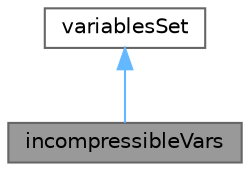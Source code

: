 digraph "incompressibleVars"
{
 // LATEX_PDF_SIZE
  bgcolor="transparent";
  edge [fontname=Helvetica,fontsize=10,labelfontname=Helvetica,labelfontsize=10];
  node [fontname=Helvetica,fontsize=10,shape=box,height=0.2,width=0.4];
  Node1 [id="Node000001",label="incompressibleVars",height=0.2,width=0.4,color="gray40", fillcolor="grey60", style="filled", fontcolor="black",tooltip="Base class for solution control classes."];
  Node2 -> Node1 [id="edge1_Node000001_Node000002",dir="back",color="steelblue1",style="solid",tooltip=" "];
  Node2 [id="Node000002",label="variablesSet",height=0.2,width=0.4,color="gray40", fillcolor="white", style="filled",URL="$classFoam_1_1variablesSet.html",tooltip="Base class for creating a set of variables."];
}
